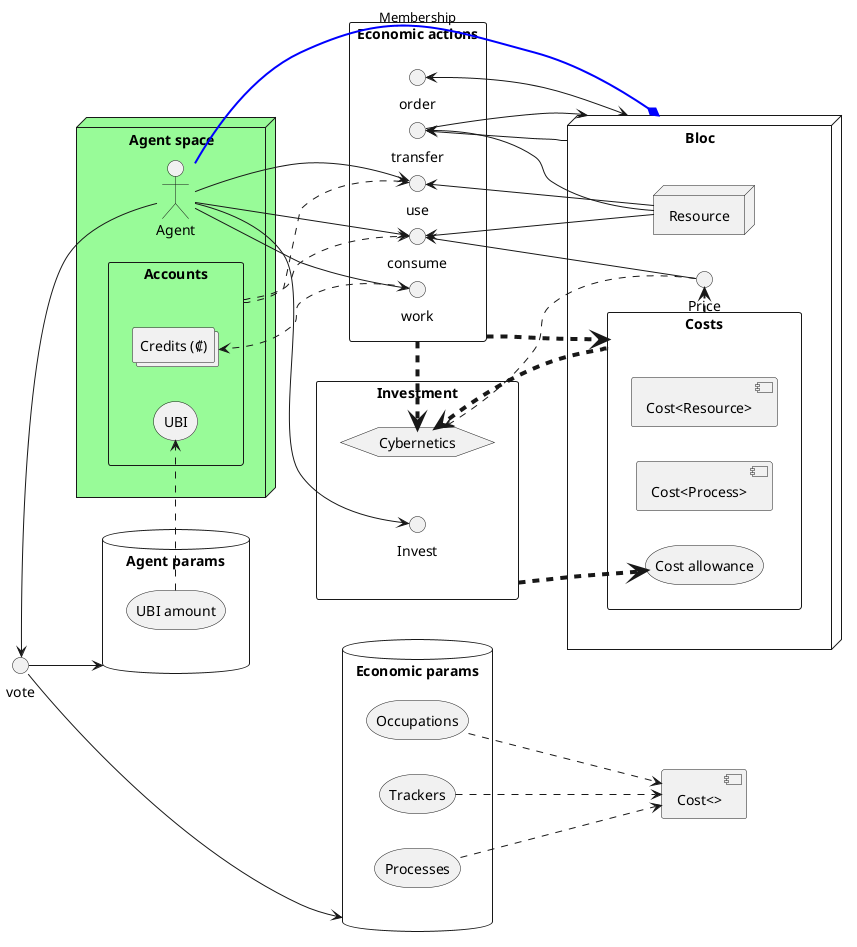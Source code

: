 @startuml

left to right direction
node Agent as "Agent space" #palegreen {
	actor Agent.agent as "Agent"

	rectangle Accounts {
		collections Account.credits as "Credits (₡)"
		storage Agent.UBI as "UBI"
	}
}

interface Vote as "vote"

database AgentParams as "Agent params" {
	storage AgentParams.UBI as "UBI amount"
}

database EconParams as "Economic params" {
	storage EconParams.Occ as "Occupations"
	storage EconParams.Trk as "Trackers"
	storage EconParams.Proc as "Processes"
}

component Cost as "Cost<>" {
}

node Bloc {
	rectangle Bloc.cost as "Costs" {
		component Resource.cost as "Cost<Resource>"
		component Process.cost as "Cost<Process>"
		storage Bloc.Allowance as "Cost allowance"
	}
	node Resource
	interface Price
}

rectangle Investment {
	hexagon Cyber as "Cybernetics"
	interface Invest
}

rectangle EcActions as "Economic actions" {
	interface Order as "order"
	interface Work as "work"
	interface Use as "use"
	interface Consume as "consume"
	interface Transfer as "transfer"
}

Agent.agent -l-> Vote
Agent.agent -d-> Consume
Agent.agent -d-> Use
Agent.agent -d-> Work
Agent.agent -[#blue,thickness=2]* Bloc : "Membership"
Agent.agent -u-> Invest
Accounts .> Use
Accounts .> Consume
Vote -d-> AgentParams
Vote -d--> EconParams
Bloc <-> Order
Bloc -> Transfer
Bloc.cost .[thickness=2]> Price
Bloc.cost .[thickness=4].> Cyber
AgentParams.UBI .> Agent.UBI
EconParams.Occ .d.> Cost
EconParams.Trk .d.> Cost
EconParams.Proc .d.> Cost
Price -> Consume
Price .> Cyber
Investment .[thickness=4].> Bloc.Allowance
Work .> Account.credits
Transfer -d-> Bloc
Resource -u-> Consume
Resource -u-> Use
Resource -u-> Transfer
EcActions .[thickness=4]> Cyber
EcActions .[thickness=4].> Bloc.cost

@enduml

